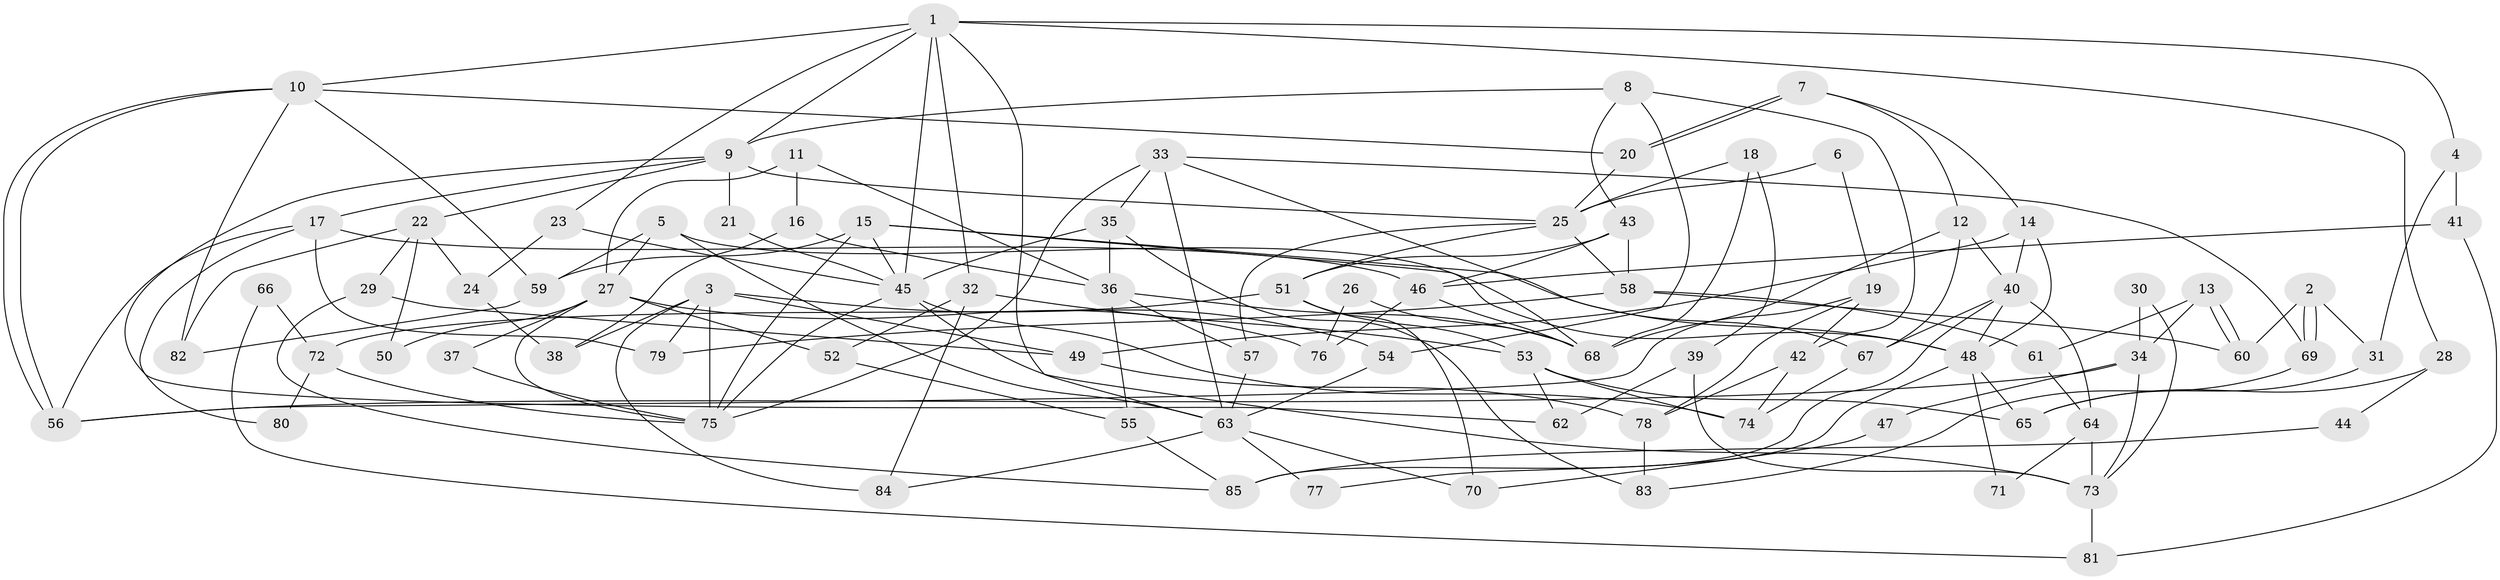 // Generated by graph-tools (version 1.1) at 2025/11/02/27/25 16:11:23]
// undirected, 85 vertices, 170 edges
graph export_dot {
graph [start="1"]
  node [color=gray90,style=filled];
  1;
  2;
  3;
  4;
  5;
  6;
  7;
  8;
  9;
  10;
  11;
  12;
  13;
  14;
  15;
  16;
  17;
  18;
  19;
  20;
  21;
  22;
  23;
  24;
  25;
  26;
  27;
  28;
  29;
  30;
  31;
  32;
  33;
  34;
  35;
  36;
  37;
  38;
  39;
  40;
  41;
  42;
  43;
  44;
  45;
  46;
  47;
  48;
  49;
  50;
  51;
  52;
  53;
  54;
  55;
  56;
  57;
  58;
  59;
  60;
  61;
  62;
  63;
  64;
  65;
  66;
  67;
  68;
  69;
  70;
  71;
  72;
  73;
  74;
  75;
  76;
  77;
  78;
  79;
  80;
  81;
  82;
  83;
  84;
  85;
  1 -- 63;
  1 -- 9;
  1 -- 4;
  1 -- 10;
  1 -- 23;
  1 -- 28;
  1 -- 32;
  1 -- 45;
  2 -- 60;
  2 -- 69;
  2 -- 69;
  2 -- 31;
  3 -- 54;
  3 -- 75;
  3 -- 38;
  3 -- 49;
  3 -- 79;
  3 -- 84;
  4 -- 31;
  4 -- 41;
  5 -- 59;
  5 -- 63;
  5 -- 27;
  5 -- 48;
  6 -- 25;
  6 -- 19;
  7 -- 12;
  7 -- 20;
  7 -- 20;
  7 -- 14;
  8 -- 43;
  8 -- 42;
  8 -- 9;
  8 -- 54;
  9 -- 17;
  9 -- 21;
  9 -- 22;
  9 -- 25;
  9 -- 62;
  10 -- 56;
  10 -- 56;
  10 -- 20;
  10 -- 59;
  10 -- 82;
  11 -- 27;
  11 -- 16;
  11 -- 36;
  12 -- 40;
  12 -- 67;
  12 -- 68;
  13 -- 60;
  13 -- 60;
  13 -- 61;
  13 -- 34;
  14 -- 48;
  14 -- 40;
  14 -- 49;
  15 -- 75;
  15 -- 45;
  15 -- 48;
  15 -- 59;
  15 -- 68;
  16 -- 36;
  16 -- 38;
  17 -- 56;
  17 -- 46;
  17 -- 79;
  17 -- 80;
  18 -- 68;
  18 -- 25;
  18 -- 39;
  19 -- 78;
  19 -- 56;
  19 -- 42;
  20 -- 25;
  21 -- 45;
  22 -- 82;
  22 -- 24;
  22 -- 29;
  22 -- 50;
  23 -- 45;
  23 -- 24;
  24 -- 38;
  25 -- 51;
  25 -- 57;
  25 -- 58;
  26 -- 68;
  26 -- 76;
  27 -- 75;
  27 -- 37;
  27 -- 50;
  27 -- 52;
  27 -- 76;
  28 -- 65;
  28 -- 44;
  29 -- 49;
  29 -- 85;
  30 -- 34;
  30 -- 73;
  31 -- 65;
  32 -- 52;
  32 -- 53;
  32 -- 84;
  33 -- 63;
  33 -- 35;
  33 -- 67;
  33 -- 69;
  33 -- 75;
  34 -- 73;
  34 -- 47;
  34 -- 56;
  35 -- 83;
  35 -- 36;
  35 -- 45;
  36 -- 68;
  36 -- 55;
  36 -- 57;
  37 -- 75;
  39 -- 62;
  39 -- 73;
  40 -- 48;
  40 -- 64;
  40 -- 67;
  40 -- 85;
  41 -- 46;
  41 -- 81;
  42 -- 74;
  42 -- 78;
  43 -- 51;
  43 -- 58;
  43 -- 46;
  44 -- 85;
  45 -- 73;
  45 -- 74;
  45 -- 75;
  46 -- 68;
  46 -- 76;
  47 -- 70;
  48 -- 65;
  48 -- 71;
  48 -- 77;
  49 -- 78;
  51 -- 53;
  51 -- 70;
  51 -- 72;
  52 -- 55;
  53 -- 74;
  53 -- 62;
  53 -- 65;
  54 -- 63;
  55 -- 85;
  57 -- 63;
  58 -- 79;
  58 -- 60;
  58 -- 61;
  59 -- 82;
  61 -- 64;
  63 -- 84;
  63 -- 70;
  63 -- 77;
  64 -- 73;
  64 -- 71;
  66 -- 72;
  66 -- 81;
  67 -- 74;
  69 -- 83;
  72 -- 75;
  72 -- 80;
  73 -- 81;
  78 -- 83;
}

